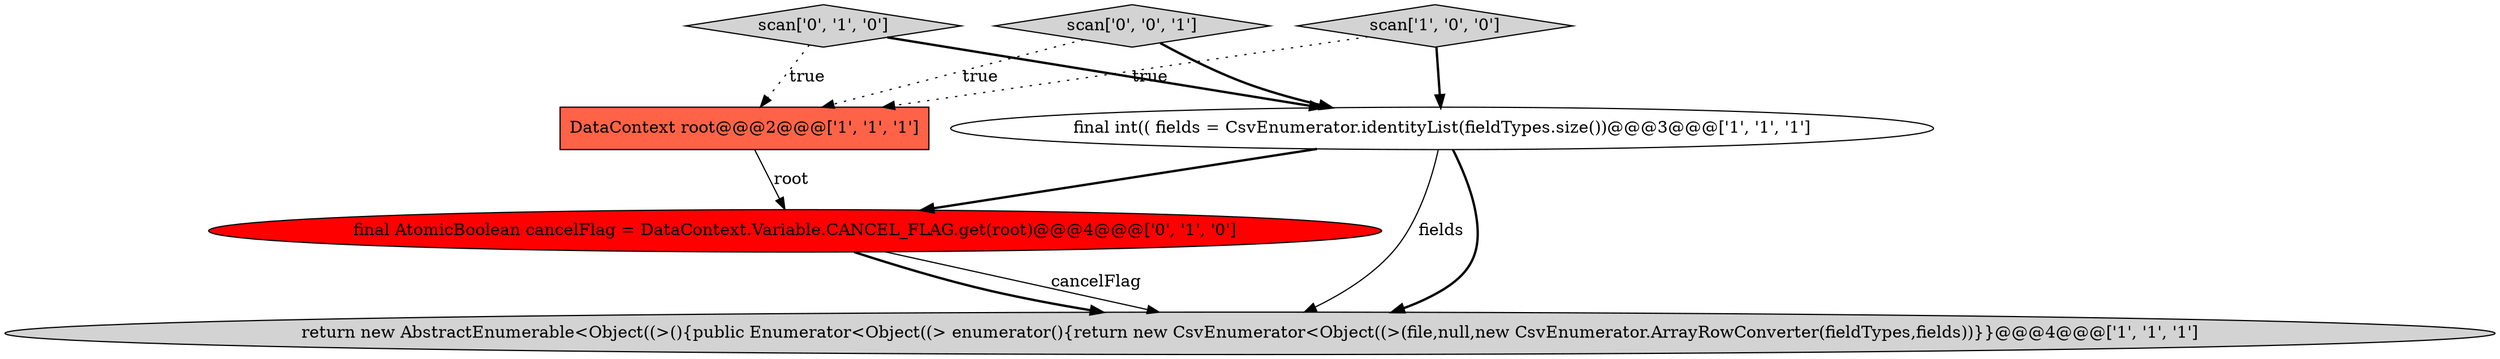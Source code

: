 digraph {
5 [style = filled, label = "final AtomicBoolean cancelFlag = DataContext.Variable.CANCEL_FLAG.get(root)@@@4@@@['0', '1', '0']", fillcolor = red, shape = ellipse image = "AAA1AAABBB2BBB"];
3 [style = filled, label = "scan['1', '0', '0']", fillcolor = lightgray, shape = diamond image = "AAA0AAABBB1BBB"];
4 [style = filled, label = "scan['0', '1', '0']", fillcolor = lightgray, shape = diamond image = "AAA0AAABBB2BBB"];
6 [style = filled, label = "scan['0', '0', '1']", fillcolor = lightgray, shape = diamond image = "AAA0AAABBB3BBB"];
0 [style = filled, label = "return new AbstractEnumerable<Object((>(){public Enumerator<Object((> enumerator(){return new CsvEnumerator<Object((>(file,null,new CsvEnumerator.ArrayRowConverter(fieldTypes,fields))}}@@@4@@@['1', '1', '1']", fillcolor = lightgray, shape = ellipse image = "AAA0AAABBB1BBB"];
2 [style = filled, label = "DataContext root@@@2@@@['1', '1', '1']", fillcolor = tomato, shape = box image = "AAA0AAABBB1BBB"];
1 [style = filled, label = "final int(( fields = CsvEnumerator.identityList(fieldTypes.size())@@@3@@@['1', '1', '1']", fillcolor = white, shape = ellipse image = "AAA0AAABBB1BBB"];
1->5 [style = bold, label=""];
6->1 [style = bold, label=""];
5->0 [style = solid, label="cancelFlag"];
4->1 [style = bold, label=""];
6->2 [style = dotted, label="true"];
1->0 [style = bold, label=""];
3->1 [style = bold, label=""];
5->0 [style = bold, label=""];
2->5 [style = solid, label="root"];
4->2 [style = dotted, label="true"];
3->2 [style = dotted, label="true"];
1->0 [style = solid, label="fields"];
}
